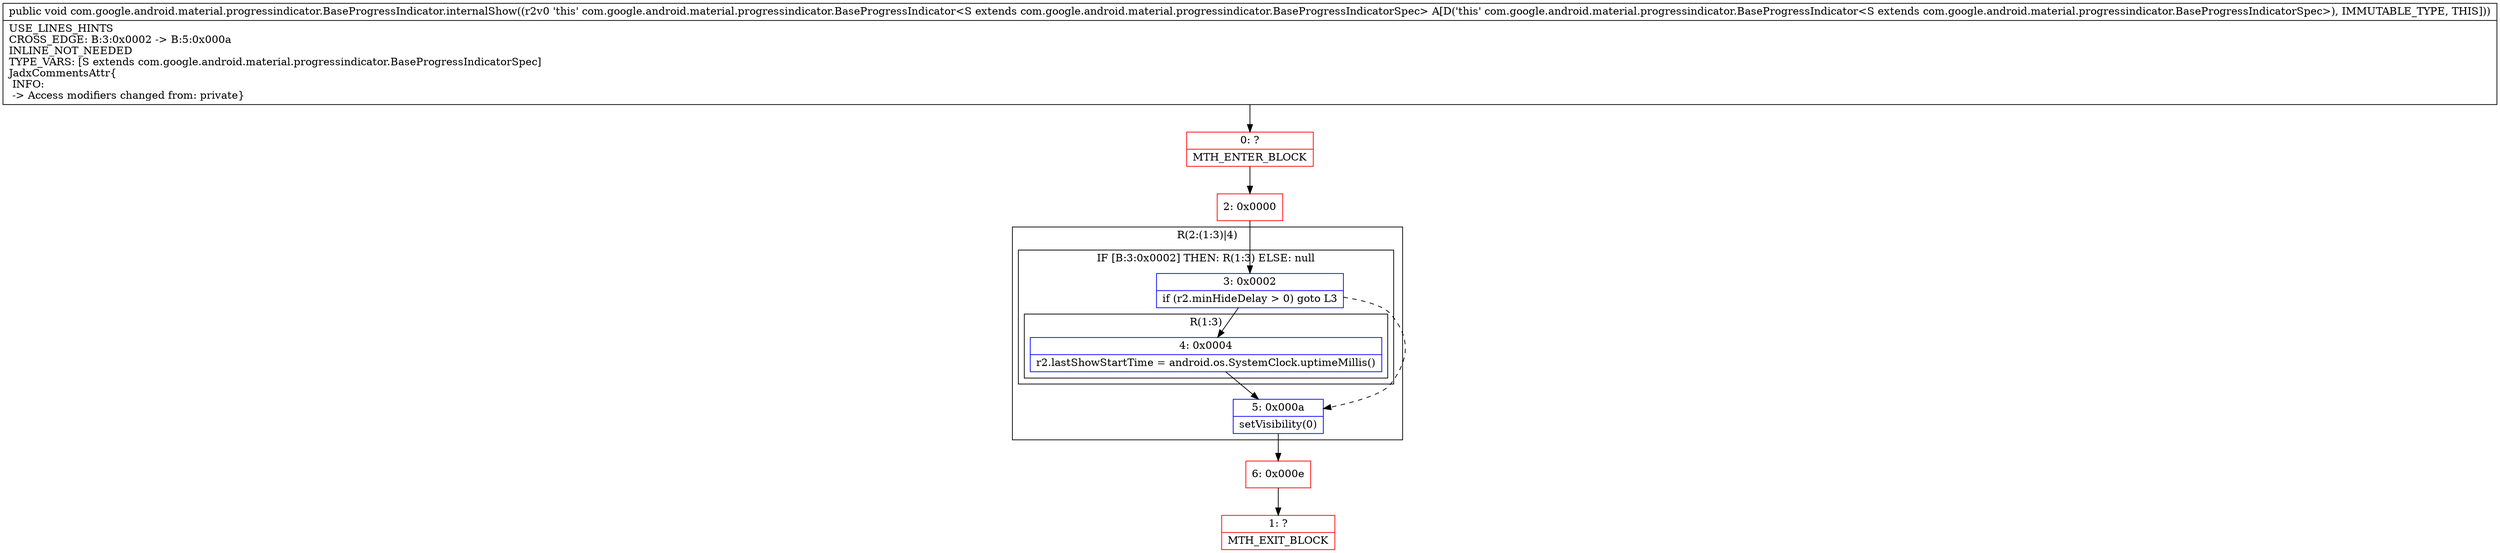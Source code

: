 digraph "CFG forcom.google.android.material.progressindicator.BaseProgressIndicator.internalShow()V" {
subgraph cluster_Region_1330240011 {
label = "R(2:(1:3)|4)";
node [shape=record,color=blue];
subgraph cluster_IfRegion_1332959163 {
label = "IF [B:3:0x0002] THEN: R(1:3) ELSE: null";
node [shape=record,color=blue];
Node_3 [shape=record,label="{3\:\ 0x0002|if (r2.minHideDelay \> 0) goto L3\l}"];
subgraph cluster_Region_1700708037 {
label = "R(1:3)";
node [shape=record,color=blue];
Node_4 [shape=record,label="{4\:\ 0x0004|r2.lastShowStartTime = android.os.SystemClock.uptimeMillis()\l}"];
}
}
Node_5 [shape=record,label="{5\:\ 0x000a|setVisibility(0)\l}"];
}
Node_0 [shape=record,color=red,label="{0\:\ ?|MTH_ENTER_BLOCK\l}"];
Node_2 [shape=record,color=red,label="{2\:\ 0x0000}"];
Node_6 [shape=record,color=red,label="{6\:\ 0x000e}"];
Node_1 [shape=record,color=red,label="{1\:\ ?|MTH_EXIT_BLOCK\l}"];
MethodNode[shape=record,label="{public void com.google.android.material.progressindicator.BaseProgressIndicator.internalShow((r2v0 'this' com.google.android.material.progressindicator.BaseProgressIndicator\<S extends com.google.android.material.progressindicator.BaseProgressIndicatorSpec\> A[D('this' com.google.android.material.progressindicator.BaseProgressIndicator\<S extends com.google.android.material.progressindicator.BaseProgressIndicatorSpec\>), IMMUTABLE_TYPE, THIS]))  | USE_LINES_HINTS\lCROSS_EDGE: B:3:0x0002 \-\> B:5:0x000a\lINLINE_NOT_NEEDED\lTYPE_VARS: [S extends com.google.android.material.progressindicator.BaseProgressIndicatorSpec]\lJadxCommentsAttr\{\l INFO: \l \-\> Access modifiers changed from: private\}\l}"];
MethodNode -> Node_0;Node_3 -> Node_4;
Node_3 -> Node_5[style=dashed];
Node_4 -> Node_5;
Node_5 -> Node_6;
Node_0 -> Node_2;
Node_2 -> Node_3;
Node_6 -> Node_1;
}

